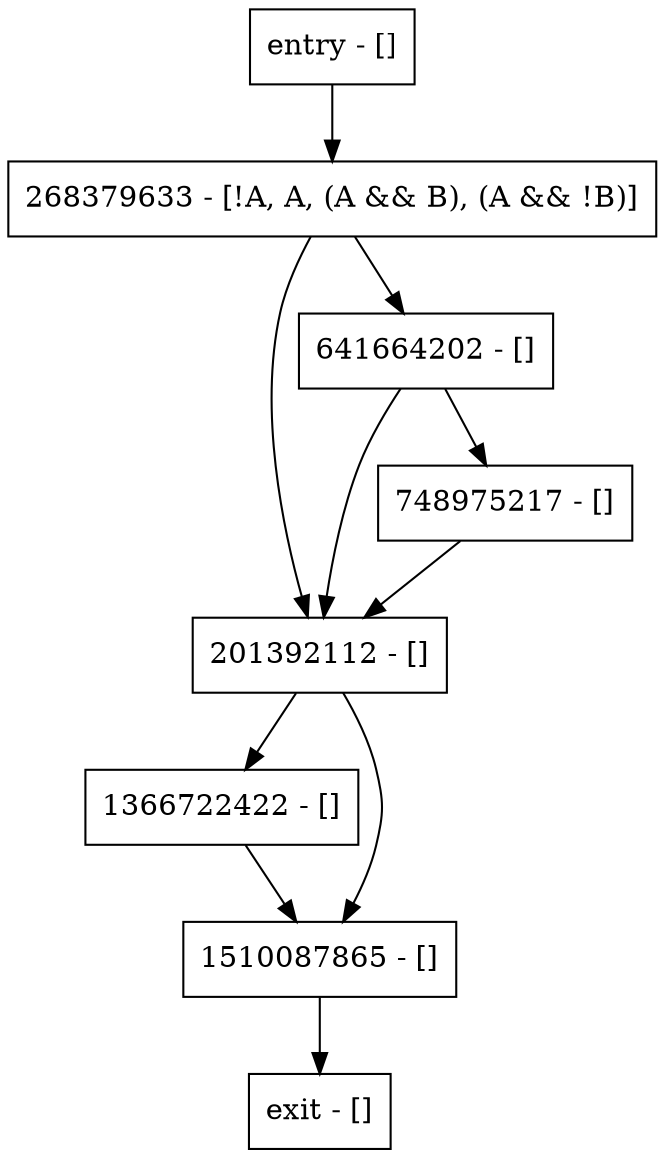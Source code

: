 digraph main {
node [shape=record];
201392112 [label="201392112 - []"];
entry [label="entry - []"];
exit [label="exit - []"];
268379633 [label="268379633 - [!A, A, (A && B), (A && !B)]"];
641664202 [label="641664202 - []"];
1366722422 [label="1366722422 - []"];
748975217 [label="748975217 - []"];
1510087865 [label="1510087865 - []"];
entry;
exit;
201392112 -> 1366722422;
201392112 -> 1510087865;
entry -> 268379633;
268379633 -> 201392112;
268379633 -> 641664202;
641664202 -> 201392112;
641664202 -> 748975217;
1366722422 -> 1510087865;
748975217 -> 201392112;
1510087865 -> exit;
}
